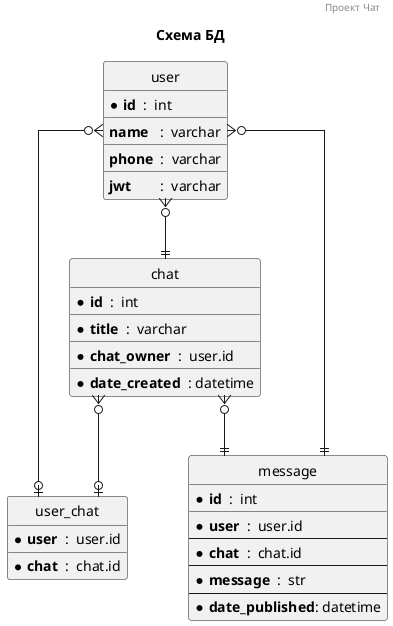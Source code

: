 @startuml

header Проект Чат
title Схема БД

hide circle
skinparam linetype ortho


entity user {
  * **id**  :  int
  __
  **name**   :  varchar
  __
  **phone**  :  varchar
  __
  **jwt**        :  varchar
}

'entity banned_user {
'  * **user**  :  fk user
'  __
'  * **chat**  :  fk chat
'}


entity user_chat {
  * **user**  :  user.id
  __
  * **chat**  :  chat.id
}


entity message {
  * **id**  :  int
  __
  * **user**  :  user.id
  --
  * **chat**  :  chat.id
  --
  * **message**  :  str
  --
  * **date_published**: datetime
}

entity chat {
  * **id**  :  int
  __
  * **title**  :  varchar
  __
  * **chat_owner**  :  user.id
  __
  * **date_created**  : datetime
}

user }o--o| user_chat
chat }o--o| user_chat
'user }o--o| banned_user
'chat }o--o| banned_user
user }o--|| message
chat }o--|| message
user }o--|| chat

@enduml
